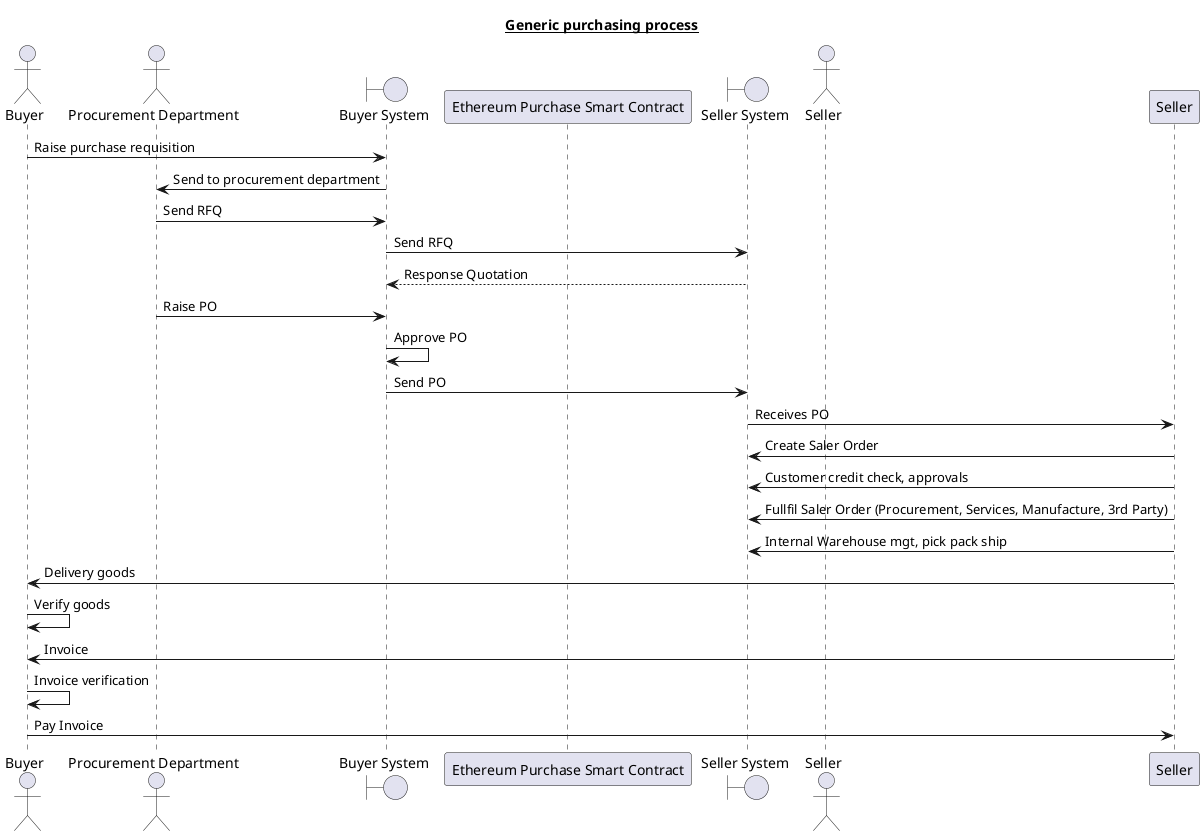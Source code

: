 @startuml
title __Generic purchasing process__
actor "Buyer" as Buyer

actor "Procurement Department" as ProcurementDepartment
boundary "Buyer System" as BuyerSystem
participant "Ethereum Purchase Smart Contract" as PurchaseContract
boundary "Seller System" as SellerSystem
actor "Seller" as Sellerf

Buyer -> BuyerSystem: Raise purchase requisition
BuyerSystem -> ProcurementDepartment: Send to procurement department
ProcurementDepartment -> BuyerSystem: Send RFQ
BuyerSystem -> SellerSystem: Send RFQ
SellerSystem --> BuyerSystem: Response Quotation
ProcurementDepartment -> BuyerSystem: Raise PO
BuyerSystem -> BuyerSystem: Approve PO
BuyerSystem -> SellerSystem: Send PO
SellerSystem-> Seller: Receives PO
Seller -> SellerSystem: Create Saler Order
Seller -> SellerSystem: Customer credit check, approvals
Seller -> SellerSystem: Fullfil Saler Order (Procurement, Services, Manufacture, 3rd Party)
Seller -> SellerSystem: Internal Warehouse mgt, pick pack ship
Seller -> Buyer: Delivery goods
Buyer -> Buyer: Verify goods
Seller -> Buyer: Invoice
Buyer -> Buyer: Invoice verification
Buyer  -> Seller: Pay Invoice
@enduml